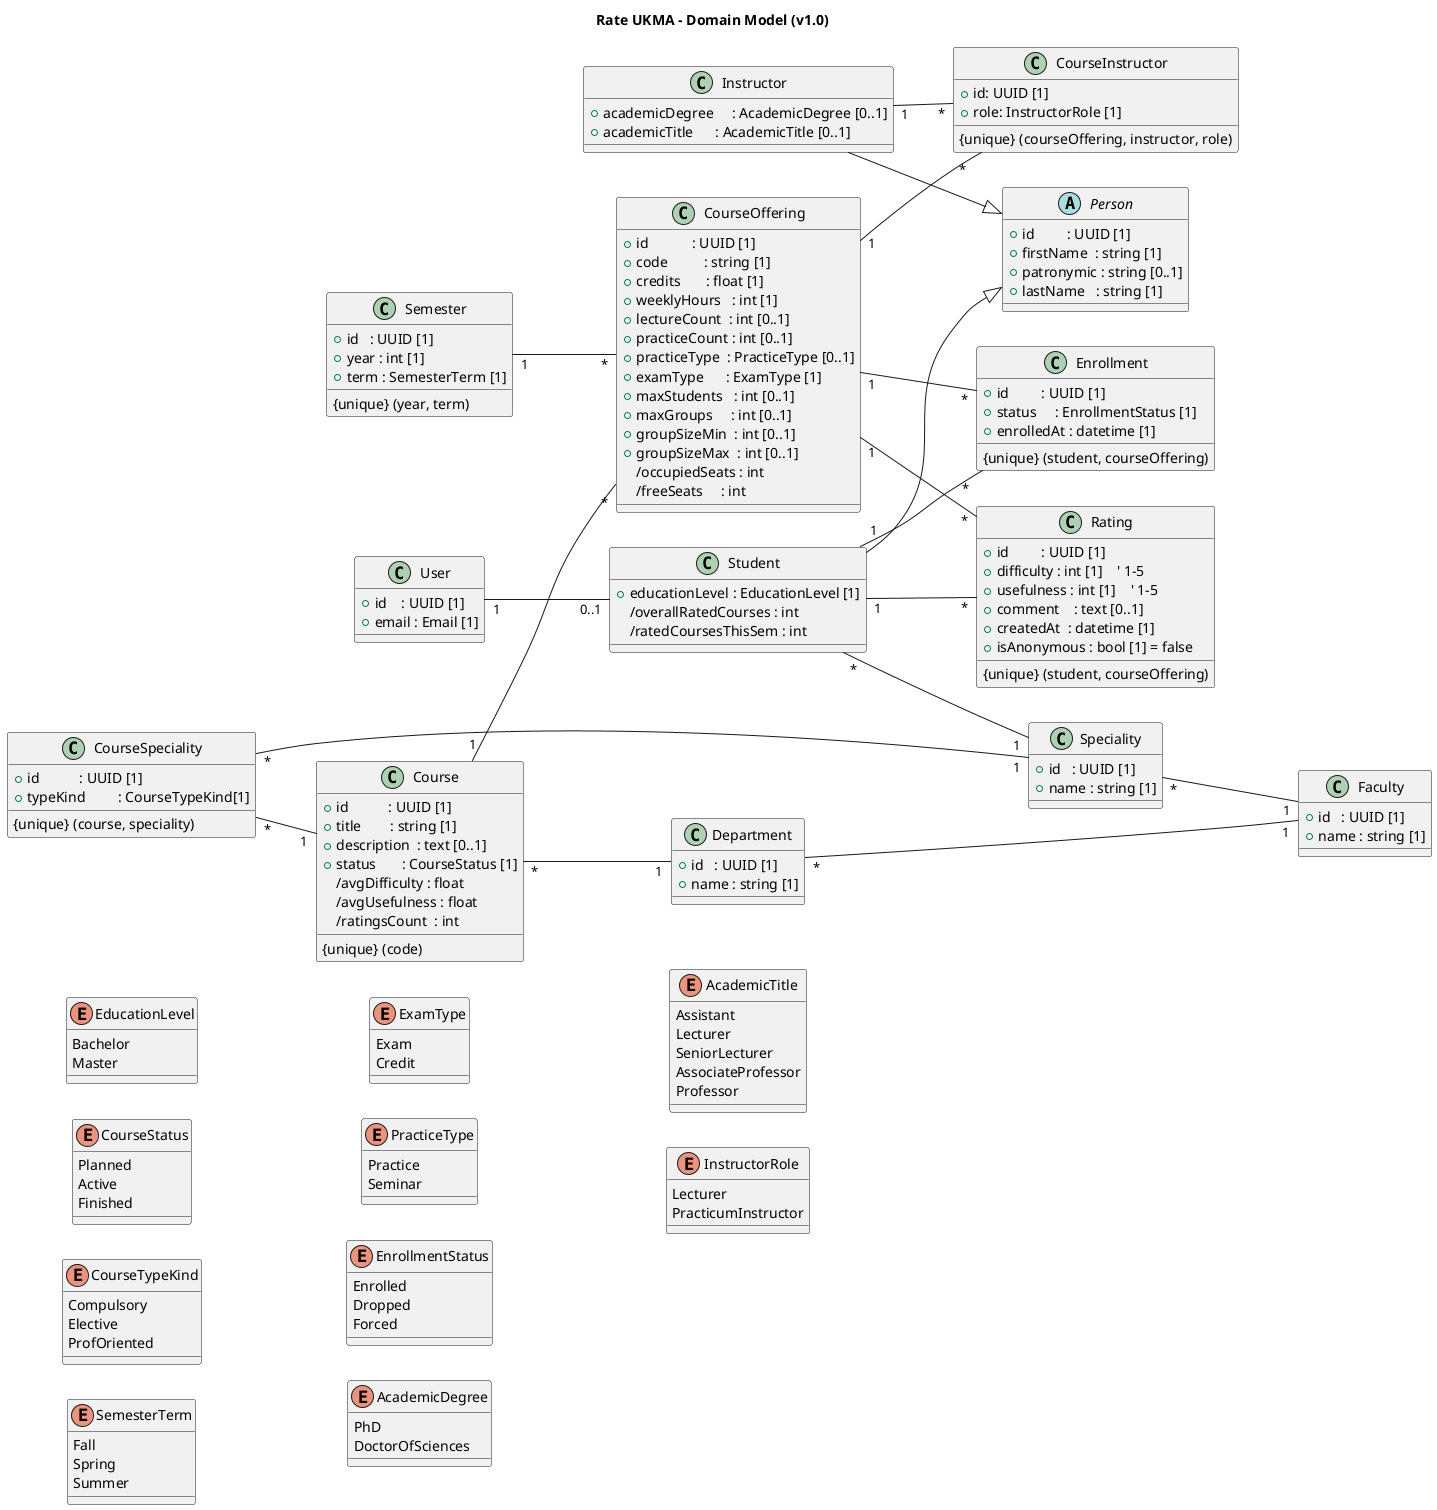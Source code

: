 @startuml core-domain-model
title Rate UKMA – Domain Model (v1.0)
left to right direction

class User {
  +id    : UUID [1]
  +email : Email [1]
}

abstract class Person {
  +id         : UUID [1]
  +firstName  : string [1]
  +patronymic : string [0..1]
  +lastName   : string [1]
}

class Student {
  +educationLevel : EducationLevel [1]
  /overallRatedCourses : int
  /ratedCoursesThisSem : int
}
User "1" -- "0..1" Student
Student "*" -- "1" Speciality
Student --|> Person

class Instructor {
  +academicDegree     : AcademicDegree [0..1]
  +academicTitle      : AcademicTitle [0..1]
}
Instructor --|> Person

class Faculty {
  +id   : UUID [1]
  +name : string [1]
}

class Department {
  +id   : UUID [1]
  +name : string [1]
}
Department "*" -- "1" Faculty

class Speciality {
  +id   : UUID [1]
  +name : string [1]
}
Speciality "*" -- "1" Faculty

class Course {
  +id           : UUID [1]
  +title        : string [1]
  +description  : text [0..1]
  +status       : CourseStatus [1]
  /avgDifficulty : float
  /avgUsefulness : float
  /ratingsCount  : int
  {unique} (code)
}
Course "*" -- "1" Department

class CourseSpeciality {
  +id           : UUID [1]
  +typeKind         : CourseTypeKind[1]
  {unique} (course, speciality)
}
CourseSpeciality "*" -- "1" Course
CourseSpeciality "*" -- "1" Speciality

class Semester {
  +id   : UUID [1]
  +year : int [1]
  +term : SemesterTerm [1]
  {unique} (year, term)
}

class CourseOffering {
  +id            : UUID [1]
  +code          : string [1]
  +credits       : float [1]
  +weeklyHours   : int [1]
  +lectureCount  : int [0..1]
  +practiceCount : int [0..1]
  +practiceType  : PracticeType [0..1]
  +examType      : ExamType [1]
  +maxStudents   : int [0..1]
  +maxGroups     : int [0..1]
  +groupSizeMin  : int [0..1]
  +groupSizeMax  : int [0..1]
  /occupiedSeats : int
  /freeSeats     : int
}
Course "1"   -- "*" CourseOffering
Semester "1" -- "*" CourseOffering

class CourseInstructor {
  +id: UUID [1]
  +role: InstructorRole [1]
  {unique} (courseOffering, instructor, role)
}
CourseOffering "1" -- "*" CourseInstructor
Instructor "1" -- "*" CourseInstructor

class Enrollment {
  +id         : UUID [1]
  +status     : EnrollmentStatus [1]
  +enrolledAt : datetime [1]
  {unique} (student, courseOffering)
}
Student "1"        -- "*" Enrollment
CourseOffering "1" -- "*" Enrollment

class Rating {
  +id         : UUID [1]
  +difficulty : int [1]    ' 1–5
  +usefulness : int [1]    ' 1–5
  +comment    : text [0..1]
  +createdAt  : datetime [1]
  +isAnonymous : bool [1] = false
  {unique} (student, courseOffering)
}
Student "1" -- "*" Rating
CourseOffering  "1" -- "*" Rating

enum EducationLevel {
  Bachelor
  Master
}

enum CourseStatus {
  Planned
  Active
  Finished
}

enum CourseTypeKind {
  Compulsory
  Elective
  ProfOriented
}

enum SemesterTerm {
  Fall
  Spring
  Summer
}

enum ExamType {
  Exam
  Credit
}

enum PracticeType {
  Practice
  Seminar
}

enum EnrollmentStatus {
  Enrolled
  Dropped
  Forced
}

enum AcademicDegree {
  PhD
  DoctorOfSciences
}

enum AcademicTitle {
  Assistant
  Lecturer
  SeniorLecturer
  AssociateProfessor   
  Professor            
}

enum InstructorRole {
  Lecturer
  PracticumInstructor
}

@enduml
